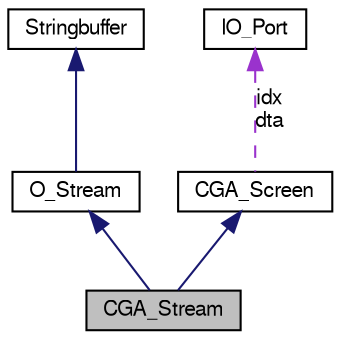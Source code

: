 digraph G
{
  bgcolor="transparent";
  edge [fontname="FreeSans",fontsize="10",labelfontname="FreeSans",labelfontsize="10"];
  node [fontname="FreeSans",fontsize="10",shape=record];
  Node1 [label="CGA_Stream",height=0.2,width=0.4,color="black", fillcolor="grey75", style="filled" fontcolor="black"];
  Node2 -> Node1 [dir=back,color="midnightblue",fontsize="10",style="solid",fontname="FreeSans"];
  Node2 [label="O_Stream",height=0.2,width=0.4,color="black",URL="$classO__Stream.html"];
  Node3 -> Node2 [dir=back,color="midnightblue",fontsize="10",style="solid",fontname="FreeSans"];
  Node3 [label="Stringbuffer",height=0.2,width=0.4,color="black",URL="$classStringbuffer.html"];
  Node4 -> Node1 [dir=back,color="midnightblue",fontsize="10",style="solid",fontname="FreeSans"];
  Node4 [label="CGA_Screen",height=0.2,width=0.4,color="black",URL="$classCGA__Screen.html",tooltip="CGA-Display driver."];
  Node5 -> Node4 [dir=back,color="darkorchid3",fontsize="10",style="dashed",label="idx\ndta",fontname="FreeSans"];
  Node5 [label="IO_Port",height=0.2,width=0.4,color="black",URL="$classIO__Port.html"];
}
